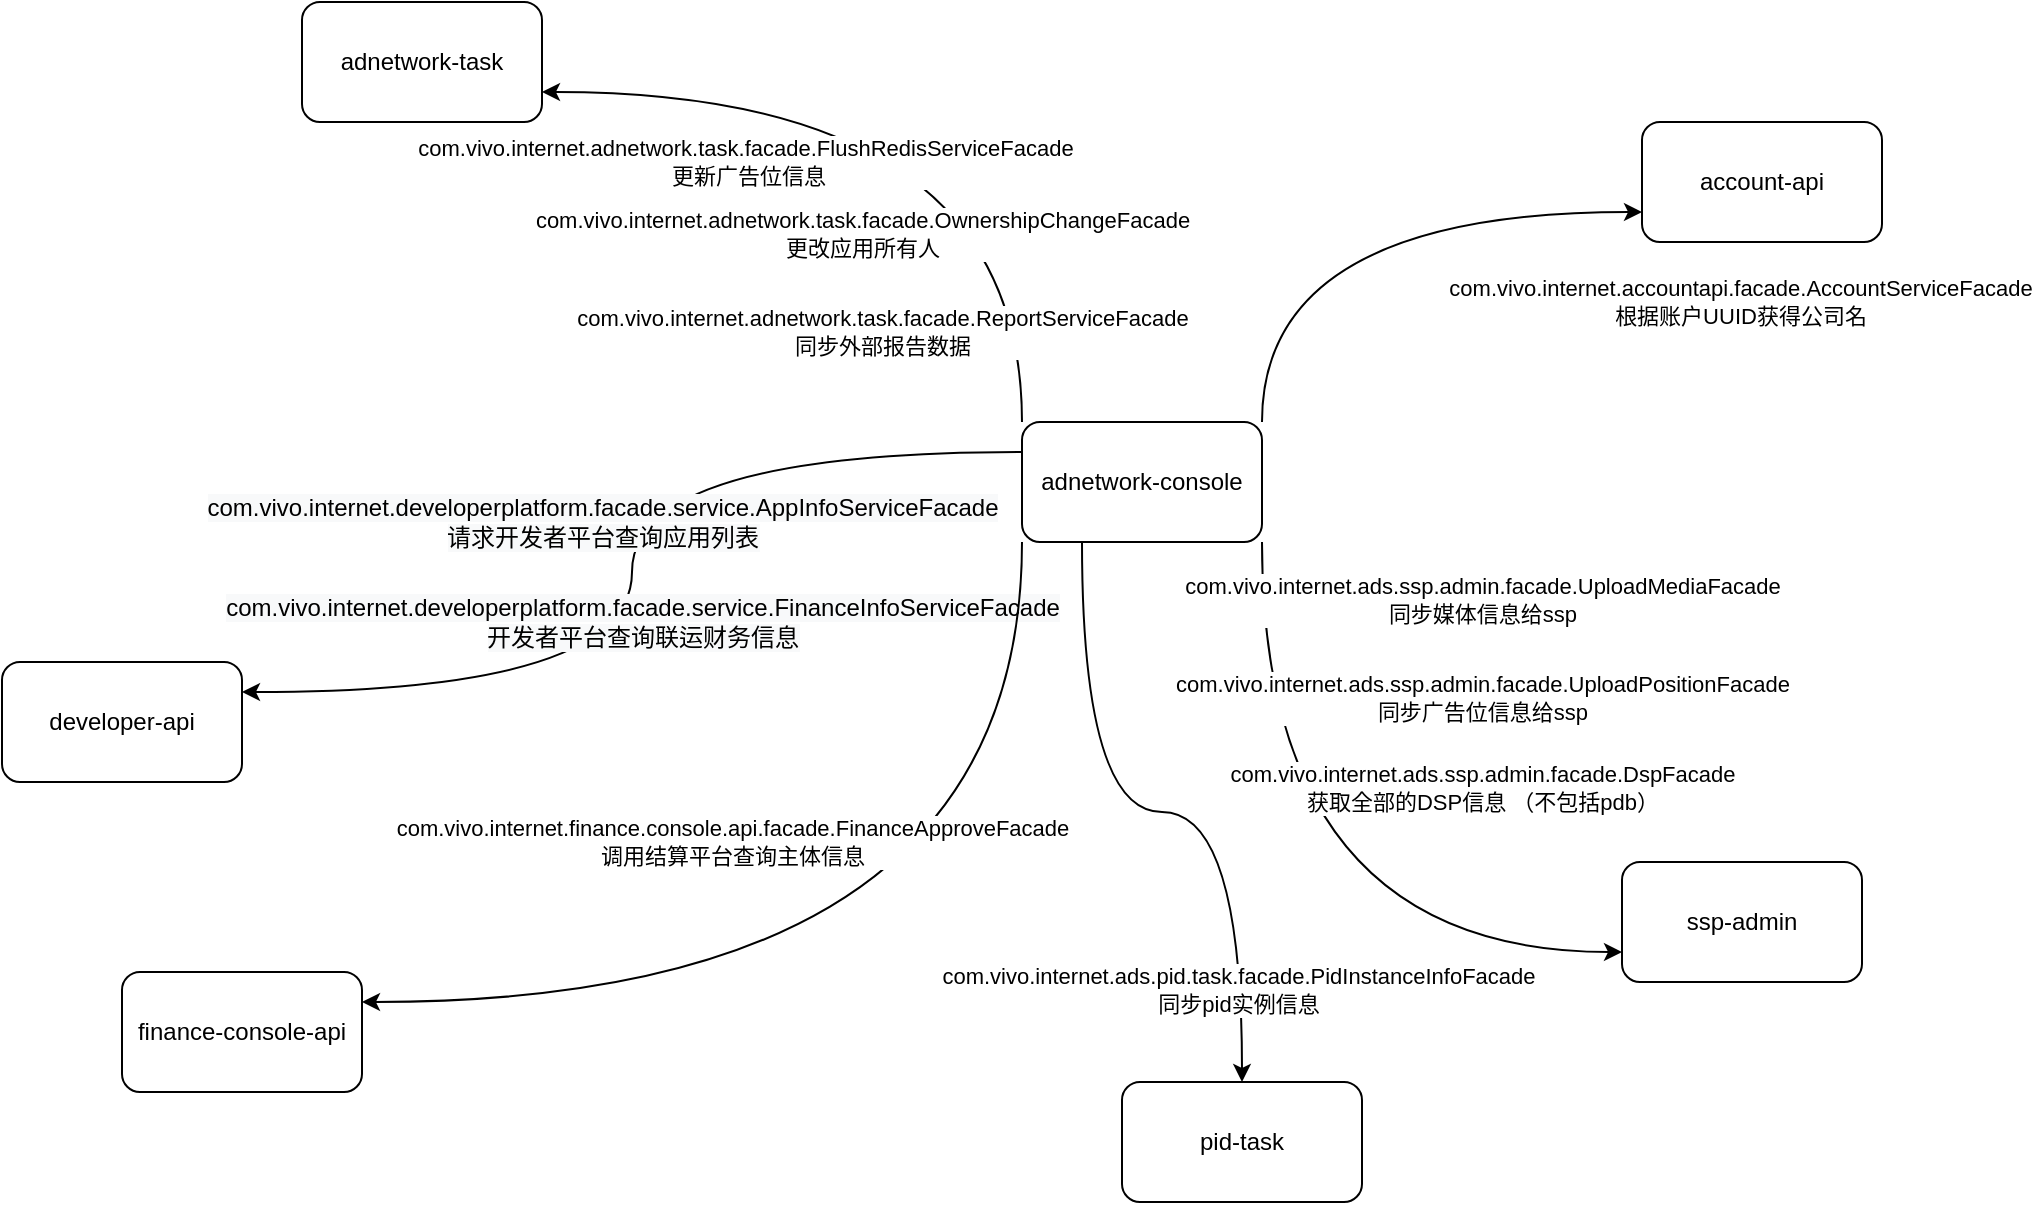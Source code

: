 <mxfile version="14.1.8" type="github">
  <diagram id="7bLSGLotbXw-4gd4y2WK" name="第 1 页">
    <mxGraphModel dx="1422" dy="713" grid="1" gridSize="10" guides="1" tooltips="1" connect="1" arrows="1" fold="1" page="1" pageScale="1" pageWidth="827" pageHeight="1169" math="0" shadow="0">
      <root>
        <mxCell id="0" />
        <mxCell id="1" parent="0" />
        <mxCell id="PhLD3mblAzWqWwTy-4-c-3" style="edgeStyle=orthogonalEdgeStyle;rounded=0;orthogonalLoop=1;jettySize=auto;html=1;exitX=1;exitY=0;exitDx=0;exitDy=0;entryX=0;entryY=0.75;entryDx=0;entryDy=0;curved=1;" edge="1" parent="1" source="PhLD3mblAzWqWwTy-4-c-1" target="PhLD3mblAzWqWwTy-4-c-2">
          <mxGeometry relative="1" as="geometry" />
        </mxCell>
        <mxCell id="PhLD3mblAzWqWwTy-4-c-4" value="com.vivo.internet.accountapi.facade.AccountServiceFacade&lt;br&gt;根据账户UUID获得公司名" style="edgeLabel;html=1;align=center;verticalAlign=middle;resizable=0;points=[];" vertex="1" connectable="0" parent="PhLD3mblAzWqWwTy-4-c-3">
          <mxGeometry x="0.302" y="-12" relative="1" as="geometry">
            <mxPoint x="152" y="33" as="offset" />
          </mxGeometry>
        </mxCell>
        <mxCell id="PhLD3mblAzWqWwTy-4-c-6" style="edgeStyle=orthogonalEdgeStyle;curved=1;rounded=0;orthogonalLoop=1;jettySize=auto;html=1;exitX=1;exitY=1;exitDx=0;exitDy=0;entryX=0;entryY=0.75;entryDx=0;entryDy=0;" edge="1" parent="1" source="PhLD3mblAzWqWwTy-4-c-1" target="PhLD3mblAzWqWwTy-4-c-5">
          <mxGeometry relative="1" as="geometry" />
        </mxCell>
        <mxCell id="PhLD3mblAzWqWwTy-4-c-8" value="com.vivo.internet.ads.ssp.admin.facade.UploadMediaFacade&lt;br&gt;同步媒体信息给ssp" style="edgeLabel;html=1;align=center;verticalAlign=middle;resizable=0;points=[];" vertex="1" connectable="0" parent="PhLD3mblAzWqWwTy-4-c-6">
          <mxGeometry x="-0.797" y="7" relative="1" as="geometry">
            <mxPoint x="103" y="-10" as="offset" />
          </mxGeometry>
        </mxCell>
        <mxCell id="PhLD3mblAzWqWwTy-4-c-9" value="com.vivo.internet.ads.ssp.admin.facade.UploadPositionFacade&lt;br&gt;同步广告位信息给ssp" style="edgeLabel;html=1;align=center;verticalAlign=middle;resizable=0;points=[];" vertex="1" connectable="0" parent="PhLD3mblAzWqWwTy-4-c-6">
          <mxGeometry x="-0.514" y="43" relative="1" as="geometry">
            <mxPoint x="67" y="-16" as="offset" />
          </mxGeometry>
        </mxCell>
        <mxCell id="PhLD3mblAzWqWwTy-4-c-10" value="&lt;span style=&quot;font-size: 11px&quot;&gt;com.vivo.internet.ads.ssp.admin.facade.DspFacade&lt;/span&gt;&lt;br&gt;获取全部的DSP信息 （不包括pdb）" style="edgeLabel;html=1;align=center;verticalAlign=middle;resizable=0;points=[];" vertex="1" connectable="0" parent="PhLD3mblAzWqWwTy-4-c-6">
          <mxGeometry x="-0.319" y="26" relative="1" as="geometry">
            <mxPoint x="84" y="-8" as="offset" />
          </mxGeometry>
        </mxCell>
        <mxCell id="PhLD3mblAzWqWwTy-4-c-12" style="edgeStyle=orthogonalEdgeStyle;curved=1;rounded=0;orthogonalLoop=1;jettySize=auto;html=1;exitX=0;exitY=0;exitDx=0;exitDy=0;entryX=1;entryY=0.75;entryDx=0;entryDy=0;" edge="1" parent="1" source="PhLD3mblAzWqWwTy-4-c-1" target="PhLD3mblAzWqWwTy-4-c-11">
          <mxGeometry relative="1" as="geometry" />
        </mxCell>
        <mxCell id="PhLD3mblAzWqWwTy-4-c-13" value="&lt;div&gt;&lt;span style=&quot;font-size: 11px&quot;&gt;com.vivo.internet.adnetwork.task.facade.FlushRedisServiceFacade&amp;nbsp;&lt;/span&gt;&lt;/div&gt;&lt;div&gt;更新广告位信息&lt;/div&gt;" style="edgeLabel;html=1;align=center;verticalAlign=middle;resizable=0;points=[];" vertex="1" connectable="0" parent="PhLD3mblAzWqWwTy-4-c-12">
          <mxGeometry x="0.552" y="8" relative="1" as="geometry">
            <mxPoint x="12" y="27" as="offset" />
          </mxGeometry>
        </mxCell>
        <mxCell id="PhLD3mblAzWqWwTy-4-c-14" value="com.vivo.internet.adnetwork.task.facade.OwnershipChangeFacade&lt;br&gt;更改应用所有人" style="edgeLabel;html=1;align=center;verticalAlign=middle;resizable=0;points=[];" vertex="1" connectable="0" parent="PhLD3mblAzWqWwTy-4-c-12">
          <mxGeometry x="-0.4" y="17" relative="1" as="geometry">
            <mxPoint x="-63" y="27" as="offset" />
          </mxGeometry>
        </mxCell>
        <mxCell id="PhLD3mblAzWqWwTy-4-c-15" value="com.vivo.internet.adnetwork.task.facade.ReportServiceFacade&lt;br&gt;同步外部报告数据" style="edgeLabel;html=1;align=center;verticalAlign=middle;resizable=0;points=[];" vertex="1" connectable="0" parent="PhLD3mblAzWqWwTy-4-c-12">
          <mxGeometry x="-0.664" y="5" relative="1" as="geometry">
            <mxPoint x="-65" y="23" as="offset" />
          </mxGeometry>
        </mxCell>
        <mxCell id="PhLD3mblAzWqWwTy-4-c-17" style="edgeStyle=orthogonalEdgeStyle;curved=1;rounded=0;orthogonalLoop=1;jettySize=auto;html=1;exitX=0.25;exitY=1;exitDx=0;exitDy=0;entryX=0.5;entryY=0;entryDx=0;entryDy=0;" edge="1" parent="1" source="PhLD3mblAzWqWwTy-4-c-1" target="PhLD3mblAzWqWwTy-4-c-16">
          <mxGeometry relative="1" as="geometry" />
        </mxCell>
        <mxCell id="PhLD3mblAzWqWwTy-4-c-18" value="com.vivo.internet.ads.pid.task.facade.PidInstanceInfoFacade&lt;br&gt;同步pid实例信息" style="edgeLabel;html=1;align=center;verticalAlign=middle;resizable=0;points=[];" vertex="1" connectable="0" parent="PhLD3mblAzWqWwTy-4-c-17">
          <mxGeometry x="0.736" y="-2" relative="1" as="geometry">
            <mxPoint as="offset" />
          </mxGeometry>
        </mxCell>
        <mxCell id="PhLD3mblAzWqWwTy-4-c-20" style="edgeStyle=orthogonalEdgeStyle;curved=1;rounded=0;orthogonalLoop=1;jettySize=auto;html=1;exitX=0;exitY=0.25;exitDx=0;exitDy=0;entryX=1;entryY=0.25;entryDx=0;entryDy=0;" edge="1" parent="1" source="PhLD3mblAzWqWwTy-4-c-1" target="PhLD3mblAzWqWwTy-4-c-19">
          <mxGeometry relative="1" as="geometry" />
        </mxCell>
        <mxCell id="PhLD3mblAzWqWwTy-4-c-24" value="&lt;span style=&quot;font-size: 12px ; background-color: rgb(248 , 249 , 250)&quot;&gt;com.vivo.internet.developerplatform.facade.service.AppInfoServiceFacade&lt;/span&gt;&lt;br style=&quot;font-size: 12px ; background-color: rgb(248 , 249 , 250)&quot;&gt;&lt;span style=&quot;font-size: 12px ; background-color: rgb(248 , 249 , 250)&quot;&gt;请求开发者平台查询应用列表&lt;/span&gt;" style="edgeLabel;html=1;align=center;verticalAlign=middle;resizable=0;points=[];" vertex="1" connectable="0" parent="PhLD3mblAzWqWwTy-4-c-20">
          <mxGeometry x="-0.133" y="17" relative="1" as="geometry">
            <mxPoint x="-32" y="9" as="offset" />
          </mxGeometry>
        </mxCell>
        <mxCell id="PhLD3mblAzWqWwTy-4-c-26" value="&lt;span style=&quot;font-size: 12px ; background-color: rgb(248 , 249 , 250)&quot;&gt;com.vivo.internet.developerplatform.facade.service.FinanceInfoServiceFacade&lt;/span&gt;&lt;br style=&quot;font-size: 12px ; background-color: rgb(248 , 249 , 250)&quot;&gt;&lt;span style=&quot;font-size: 12px ; background-color: rgb(248 , 249 , 250)&quot;&gt;开发者平台查询联运财务信息&lt;/span&gt;" style="edgeLabel;html=1;align=center;verticalAlign=middle;resizable=0;points=[];" vertex="1" connectable="0" parent="PhLD3mblAzWqWwTy-4-c-20">
          <mxGeometry x="0.102" y="-10" relative="1" as="geometry">
            <mxPoint x="15" y="-1" as="offset" />
          </mxGeometry>
        </mxCell>
        <mxCell id="PhLD3mblAzWqWwTy-4-c-28" style="edgeStyle=orthogonalEdgeStyle;curved=1;rounded=0;orthogonalLoop=1;jettySize=auto;html=1;exitX=0;exitY=1;exitDx=0;exitDy=0;entryX=1;entryY=0.25;entryDx=0;entryDy=0;" edge="1" parent="1" source="PhLD3mblAzWqWwTy-4-c-1" target="PhLD3mblAzWqWwTy-4-c-27">
          <mxGeometry relative="1" as="geometry" />
        </mxCell>
        <mxCell id="PhLD3mblAzWqWwTy-4-c-29" value="com.vivo.internet.finance.console.api.facade.FinanceApproveFacade&lt;br&gt;&lt;span style=&quot;font-size: 11px&quot;&gt;调用结算平台查询主体信息&lt;/span&gt;" style="edgeLabel;html=1;align=center;verticalAlign=middle;resizable=0;points=[];" vertex="1" connectable="0" parent="PhLD3mblAzWqWwTy-4-c-28">
          <mxGeometry x="0.233" y="-36" relative="1" as="geometry">
            <mxPoint x="-30" y="-44" as="offset" />
          </mxGeometry>
        </mxCell>
        <mxCell id="PhLD3mblAzWqWwTy-4-c-1" value="adnetwork-console" style="rounded=1;whiteSpace=wrap;html=1;" vertex="1" parent="1">
          <mxGeometry x="640" y="280" width="120" height="60" as="geometry" />
        </mxCell>
        <mxCell id="PhLD3mblAzWqWwTy-4-c-2" value="account-api" style="rounded=1;whiteSpace=wrap;html=1;" vertex="1" parent="1">
          <mxGeometry x="950" y="130" width="120" height="60" as="geometry" />
        </mxCell>
        <mxCell id="PhLD3mblAzWqWwTy-4-c-5" value="ssp-admin" style="rounded=1;whiteSpace=wrap;html=1;" vertex="1" parent="1">
          <mxGeometry x="940" y="500" width="120" height="60" as="geometry" />
        </mxCell>
        <mxCell id="PhLD3mblAzWqWwTy-4-c-11" value="adnetwork-task" style="rounded=1;whiteSpace=wrap;html=1;" vertex="1" parent="1">
          <mxGeometry x="280" y="70" width="120" height="60" as="geometry" />
        </mxCell>
        <mxCell id="PhLD3mblAzWqWwTy-4-c-16" value="pid-task" style="rounded=1;whiteSpace=wrap;html=1;" vertex="1" parent="1">
          <mxGeometry x="690" y="610" width="120" height="60" as="geometry" />
        </mxCell>
        <mxCell id="PhLD3mblAzWqWwTy-4-c-19" value="developer-api" style="rounded=1;whiteSpace=wrap;html=1;" vertex="1" parent="1">
          <mxGeometry x="130" y="400" width="120" height="60" as="geometry" />
        </mxCell>
        <mxCell id="PhLD3mblAzWqWwTy-4-c-27" value="finance-console-api" style="rounded=1;whiteSpace=wrap;html=1;" vertex="1" parent="1">
          <mxGeometry x="190" y="555" width="120" height="60" as="geometry" />
        </mxCell>
      </root>
    </mxGraphModel>
  </diagram>
</mxfile>
